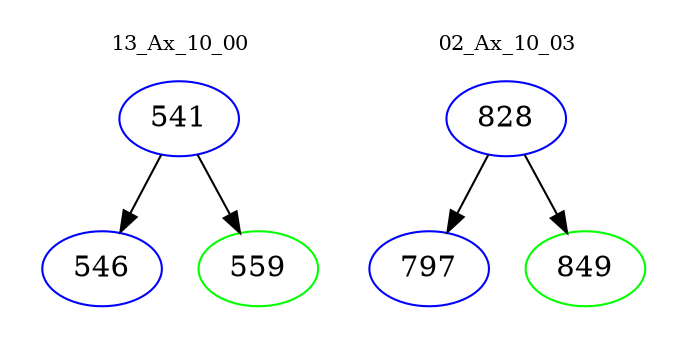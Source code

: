 digraph{
subgraph cluster_0 {
color = white
label = "13_Ax_10_00";
fontsize=10;
T0_541 [label="541", color="blue"]
T0_541 -> T0_546 [color="black"]
T0_546 [label="546", color="blue"]
T0_541 -> T0_559 [color="black"]
T0_559 [label="559", color="green"]
}
subgraph cluster_1 {
color = white
label = "02_Ax_10_03";
fontsize=10;
T1_828 [label="828", color="blue"]
T1_828 -> T1_797 [color="black"]
T1_797 [label="797", color="blue"]
T1_828 -> T1_849 [color="black"]
T1_849 [label="849", color="green"]
}
}
